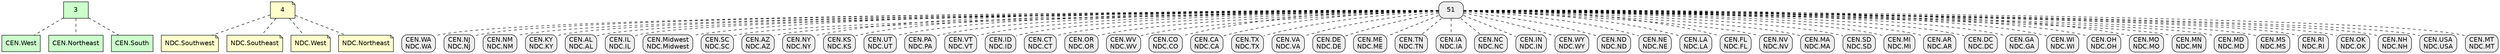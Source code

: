 
graph{
rankdir=TB
edge [style=dashed]
n0 [style=filled, fontname="helvetica", shape=box, fillcolor="#CCFFCC", label=3];
n1 [style=filled, fontname="helvetica", shape=box, fillcolor="#CCFFCC", label="CEN.West"];
n0 -- n1;
n2 [style=filled, fontname="helvetica", shape=box, fillcolor="#CCFFCC", label="CEN.Northeast"];
n0 -- n2;
n3 [style=filled, fontname="helvetica", shape=box, fillcolor="#CCFFCC", label="CEN.South"];
n0 -- n3;
n4 [style=filled, shape=note, fontname="helvetica", fillcolor="#FFFFCC", label=4];
n5 [style=filled, shape=note, fontname="helvetica", fillcolor="#FFFFCC", label="NDC.Southwest"];
n4 -- n5;
n6 [style=filled, shape=note, fontname="helvetica", fillcolor="#FFFFCC", label="NDC.Southeast"];
n4 -- n6;
n7 [style=filled, shape=note, fontname="helvetica", fillcolor="#FFFFCC", label="NDC.West"];
n4 -- n7;
n8 [style=filled, shape=note, fontname="helvetica", fillcolor="#FFFFCC", label="NDC.Northeast"];
n4 -- n8;
n9 [fillcolor="#EEEEEE", fontname="helvetica", shape=box, style="filled,rounded", label=51];
n10 [fillcolor="#EEEEEE", fontname="helvetica", shape=box, style="filled,rounded", label="CEN.WA\nNDC.WA"];
n9 -- n10;
n11 [fillcolor="#EEEEEE", fontname="helvetica", shape=box, style="filled,rounded", label="CEN.NJ\nNDC.NJ"];
n9 -- n11;
n12 [fillcolor="#EEEEEE", fontname="helvetica", shape=box, style="filled,rounded", label="CEN.NM\nNDC.NM"];
n9 -- n12;
n13 [fillcolor="#EEEEEE", fontname="helvetica", shape=box, style="filled,rounded", label="CEN.KY\nNDC.KY"];
n9 -- n13;
n14 [fillcolor="#EEEEEE", fontname="helvetica", shape=box, style="filled,rounded", label="CEN.AL\nNDC.AL"];
n9 -- n14;
n15 [fillcolor="#EEEEEE", fontname="helvetica", shape=box, style="filled,rounded", label="CEN.IL\nNDC.IL"];
n9 -- n15;
n16 [fillcolor="#EEEEEE", fontname="helvetica", shape=box, style="filled,rounded", label="CEN.Midwest\nNDC.Midwest"];
n9 -- n16;
n17 [fillcolor="#EEEEEE", fontname="helvetica", shape=box, style="filled,rounded", label="CEN.SC\nNDC.SC"];
n9 -- n17;
n18 [fillcolor="#EEEEEE", fontname="helvetica", shape=box, style="filled,rounded", label="CEN.AZ\nNDC.AZ"];
n9 -- n18;
n19 [fillcolor="#EEEEEE", fontname="helvetica", shape=box, style="filled,rounded", label="CEN.NY\nNDC.NY"];
n9 -- n19;
n20 [fillcolor="#EEEEEE", fontname="helvetica", shape=box, style="filled,rounded", label="CEN.KS\nNDC.KS"];
n9 -- n20;
n21 [fillcolor="#EEEEEE", fontname="helvetica", shape=box, style="filled,rounded", label="CEN.UT\nNDC.UT"];
n9 -- n21;
n22 [fillcolor="#EEEEEE", fontname="helvetica", shape=box, style="filled,rounded", label="CEN.PA\nNDC.PA"];
n9 -- n22;
n23 [fillcolor="#EEEEEE", fontname="helvetica", shape=box, style="filled,rounded", label="CEN.VT\nNDC.VT"];
n9 -- n23;
n24 [fillcolor="#EEEEEE", fontname="helvetica", shape=box, style="filled,rounded", label="CEN.ID\nNDC.ID"];
n9 -- n24;
n25 [fillcolor="#EEEEEE", fontname="helvetica", shape=box, style="filled,rounded", label="CEN.CT\nNDC.CT"];
n9 -- n25;
n26 [fillcolor="#EEEEEE", fontname="helvetica", shape=box, style="filled,rounded", label="CEN.OR\nNDC.OR"];
n9 -- n26;
n27 [fillcolor="#EEEEEE", fontname="helvetica", shape=box, style="filled,rounded", label="CEN.WV\nNDC.WV"];
n9 -- n27;
n28 [fillcolor="#EEEEEE", fontname="helvetica", shape=box, style="filled,rounded", label="CEN.CO\nNDC.CO"];
n9 -- n28;
n29 [fillcolor="#EEEEEE", fontname="helvetica", shape=box, style="filled,rounded", label="CEN.CA\nNDC.CA"];
n9 -- n29;
n30 [fillcolor="#EEEEEE", fontname="helvetica", shape=box, style="filled,rounded", label="CEN.TX\nNDC.TX"];
n9 -- n30;
n31 [fillcolor="#EEEEEE", fontname="helvetica", shape=box, style="filled,rounded", label="CEN.VA\nNDC.VA"];
n9 -- n31;
n32 [fillcolor="#EEEEEE", fontname="helvetica", shape=box, style="filled,rounded", label="CEN.DE\nNDC.DE"];
n9 -- n32;
n33 [fillcolor="#EEEEEE", fontname="helvetica", shape=box, style="filled,rounded", label="CEN.ME\nNDC.ME"];
n9 -- n33;
n34 [fillcolor="#EEEEEE", fontname="helvetica", shape=box, style="filled,rounded", label="CEN.TN\nNDC.TN"];
n9 -- n34;
n35 [fillcolor="#EEEEEE", fontname="helvetica", shape=box, style="filled,rounded", label="CEN.IA\nNDC.IA"];
n9 -- n35;
n36 [fillcolor="#EEEEEE", fontname="helvetica", shape=box, style="filled,rounded", label="CEN.NC\nNDC.NC"];
n9 -- n36;
n37 [fillcolor="#EEEEEE", fontname="helvetica", shape=box, style="filled,rounded", label="CEN.IN\nNDC.IN"];
n9 -- n37;
n38 [fillcolor="#EEEEEE", fontname="helvetica", shape=box, style="filled,rounded", label="CEN.WY\nNDC.WY"];
n9 -- n38;
n39 [fillcolor="#EEEEEE", fontname="helvetica", shape=box, style="filled,rounded", label="CEN.ND\nNDC.ND"];
n9 -- n39;
n40 [fillcolor="#EEEEEE", fontname="helvetica", shape=box, style="filled,rounded", label="CEN.NE\nNDC.NE"];
n9 -- n40;
n41 [fillcolor="#EEEEEE", fontname="helvetica", shape=box, style="filled,rounded", label="CEN.LA\nNDC.LA"];
n9 -- n41;
n42 [fillcolor="#EEEEEE", fontname="helvetica", shape=box, style="filled,rounded", label="CEN.FL\nNDC.FL"];
n9 -- n42;
n43 [fillcolor="#EEEEEE", fontname="helvetica", shape=box, style="filled,rounded", label="CEN.NV\nNDC.NV"];
n9 -- n43;
n44 [fillcolor="#EEEEEE", fontname="helvetica", shape=box, style="filled,rounded", label="CEN.MA\nNDC.MA"];
n9 -- n44;
n45 [fillcolor="#EEEEEE", fontname="helvetica", shape=box, style="filled,rounded", label="CEN.SD\nNDC.SD"];
n9 -- n45;
n46 [fillcolor="#EEEEEE", fontname="helvetica", shape=box, style="filled,rounded", label="CEN.MI\nNDC.MI"];
n9 -- n46;
n47 [fillcolor="#EEEEEE", fontname="helvetica", shape=box, style="filled,rounded", label="CEN.AR\nNDC.AR"];
n9 -- n47;
n48 [fillcolor="#EEEEEE", fontname="helvetica", shape=box, style="filled,rounded", label="CEN.DC\nNDC.DC"];
n9 -- n48;
n49 [fillcolor="#EEEEEE", fontname="helvetica", shape=box, style="filled,rounded", label="CEN.GA\nNDC.GA"];
n9 -- n49;
n50 [fillcolor="#EEEEEE", fontname="helvetica", shape=box, style="filled,rounded", label="CEN.WI\nNDC.WI"];
n9 -- n50;
n51 [fillcolor="#EEEEEE", fontname="helvetica", shape=box, style="filled,rounded", label="CEN.OH\nNDC.OH"];
n9 -- n51;
n52 [fillcolor="#EEEEEE", fontname="helvetica", shape=box, style="filled,rounded", label="CEN.MO\nNDC.MO"];
n9 -- n52;
n53 [fillcolor="#EEEEEE", fontname="helvetica", shape=box, style="filled,rounded", label="CEN.MN\nNDC.MN"];
n9 -- n53;
n54 [fillcolor="#EEEEEE", fontname="helvetica", shape=box, style="filled,rounded", label="CEN.MD\nNDC.MD"];
n9 -- n54;
n55 [fillcolor="#EEEEEE", fontname="helvetica", shape=box, style="filled,rounded", label="CEN.MS\nNDC.MS"];
n9 -- n55;
n56 [fillcolor="#EEEEEE", fontname="helvetica", shape=box, style="filled,rounded", label="CEN.RI\nNDC.RI"];
n9 -- n56;
n57 [fillcolor="#EEEEEE", fontname="helvetica", shape=box, style="filled,rounded", label="CEN.OK\nNDC.OK"];
n9 -- n57;
n58 [fillcolor="#EEEEEE", fontname="helvetica", shape=box, style="filled,rounded", label="CEN.NH\nNDC.NH"];
n9 -- n58;
n59 [fillcolor="#EEEEEE", fontname="helvetica", shape=box, style="filled,rounded", label="CEN.USA\nNDC.USA"];
n9 -- n59;
n60 [fillcolor="#EEEEEE", fontname="helvetica", shape=box, style="filled,rounded", label="CEN.MT\nNDC.MT"];
n9 -- n60;

}
            